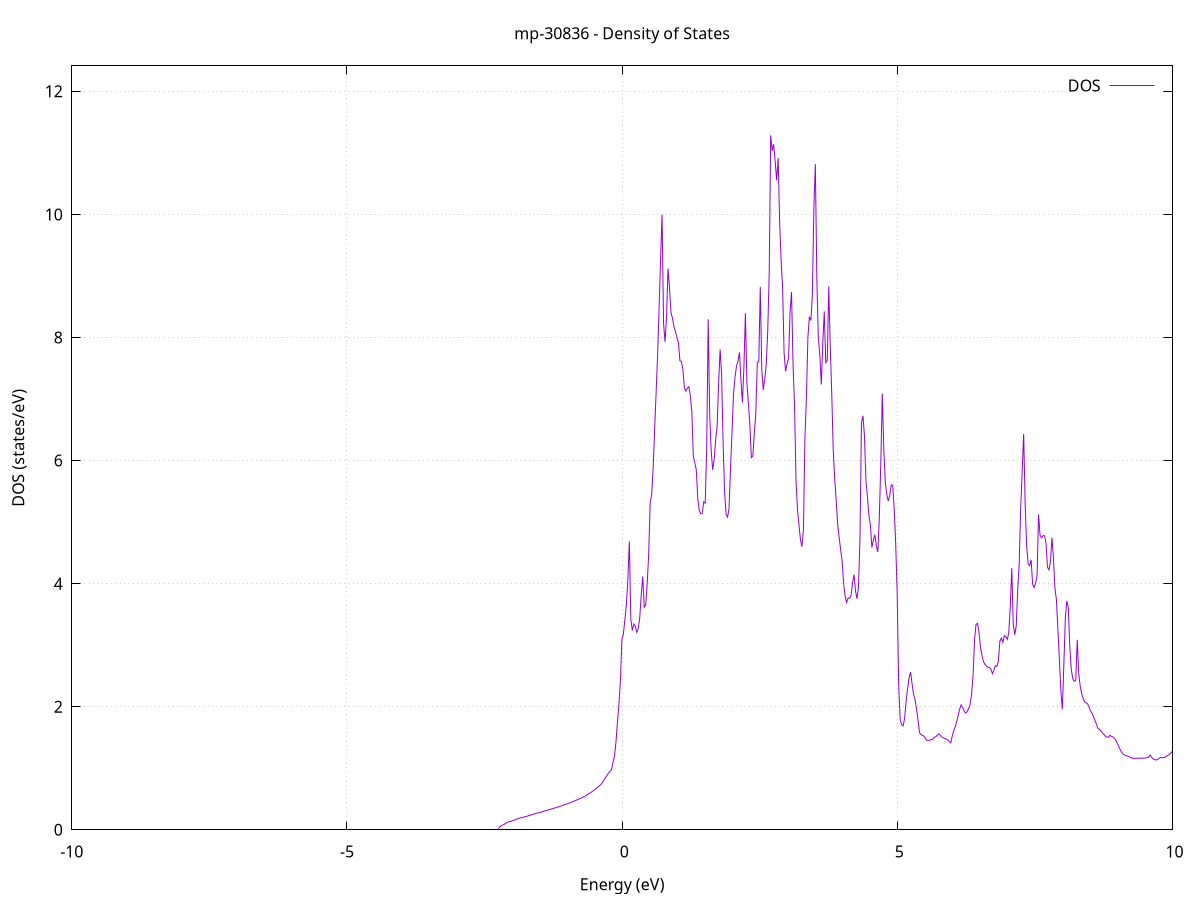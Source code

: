 set title 'mp-30836 - Density of States'
set xlabel 'Energy (eV)'
set ylabel 'DOS (states/eV)'
set grid
set xrange [-10:10]
set yrange [0:12.414]
set xzeroaxis lt -1
set terminal png size 800,600
set output 'mp-30836_dos_gnuplot.png'
plot '-' using 1:2 with lines title 'DOS'
-31.963800 0.000000
-31.936800 0.000000
-31.909700 0.000000
-31.882700 0.000000
-31.855700 0.000000
-31.828600 0.000000
-31.801600 0.000000
-31.774500 0.000000
-31.747500 0.000000
-31.720500 0.000000
-31.693400 0.000000
-31.666400 0.000000
-31.639400 0.000000
-31.612300 0.000000
-31.585300 0.000000
-31.558200 0.000000
-31.531200 0.000000
-31.504200 0.000000
-31.477100 0.000000
-31.450100 0.000000
-31.423000 0.000000
-31.396000 0.000000
-31.369000 0.000000
-31.341900 0.000000
-31.314900 0.000000
-31.287900 0.000000
-31.260800 0.000000
-31.233800 0.000000
-31.206700 0.000000
-31.179700 0.000000
-31.152700 0.000000
-31.125600 0.000000
-31.098600 0.000000
-31.071500 0.000000
-31.044500 0.000000
-31.017500 0.000000
-30.990400 0.000000
-30.963400 0.000000
-30.936400 0.000000
-30.909300 0.000000
-30.882300 0.000000
-30.855200 0.000000
-30.828200 0.000000
-30.801200 0.000000
-30.774100 0.000000
-30.747100 0.000000
-30.720000 0.000000
-30.693000 0.000000
-30.666000 0.000000
-30.638900 0.000000
-30.611900 0.000000
-30.584900 0.000000
-30.557800 0.000000
-30.530800 0.000000
-30.503700 0.000000
-30.476700 0.000000
-30.449700 0.000000
-30.422600 0.000000
-30.395600 0.000000
-30.368600 0.000000
-30.341500 0.000000
-30.314500 0.000000
-30.287400 0.000000
-30.260400 0.000000
-30.233400 0.000000
-30.206300 0.000000
-30.179300 0.000000
-30.152200 0.000000
-30.125200 0.000000
-30.098200 0.000000
-30.071100 0.000000
-30.044100 0.000000
-30.017100 0.000000
-29.990000 0.000000
-29.963000 0.000000
-29.935900 0.000000
-29.908900 0.000000
-29.881900 0.000000
-29.854800 0.000000
-29.827800 0.000000
-29.800700 0.000000
-29.773700 0.000000
-29.746700 0.000000
-29.719600 0.000000
-29.692600 0.000000
-29.665600 0.000000
-29.638500 0.000000
-29.611500 0.000000
-29.584400 0.000000
-29.557400 0.000000
-29.530400 0.000000
-29.503300 96.939700
-29.476300 144.499200
-29.449200 0.000000
-29.422200 0.000000
-29.395200 0.000000
-29.368100 0.000000
-29.341100 0.000000
-29.314100 0.000000
-29.287000 0.000000
-29.260000 0.000000
-29.232900 0.000000
-29.205900 0.000000
-29.178900 0.000000
-29.151800 0.000000
-29.124800 0.000000
-29.097800 0.000000
-29.070700 0.000000
-29.043700 0.000000
-29.016600 0.000000
-28.989600 0.000000
-28.962600 0.000000
-28.935500 0.000000
-28.908500 0.000000
-28.881400 0.000000
-28.854400 0.000000
-28.827400 0.000000
-28.800300 0.000000
-28.773300 0.000000
-28.746300 0.000000
-28.719200 0.000000
-28.692200 0.000000
-28.665100 0.000000
-28.638100 0.000000
-28.611100 0.000000
-28.584000 0.000000
-28.557000 0.000000
-28.529900 0.000000
-28.502900 0.000000
-28.475900 0.000000
-28.448800 0.000000
-28.421800 0.000000
-28.394800 0.000000
-28.367700 0.000000
-28.340700 0.000000
-28.313600 0.000000
-28.286600 0.000000
-28.259600 0.000000
-28.232500 0.000000
-28.205500 0.000000
-28.178400 0.000000
-28.151400 0.000000
-28.124400 0.000000
-28.097300 0.000000
-28.070300 0.000000
-28.043300 0.000000
-28.016200 0.000000
-27.989200 0.000000
-27.962100 0.000000
-27.935100 0.000000
-27.908100 0.000000
-27.881000 0.000000
-27.854000 0.000000
-27.826900 0.000000
-27.799900 0.000000
-27.772900 0.000000
-27.745800 0.000000
-27.718800 0.000000
-27.691800 0.000000
-27.664700 0.000000
-27.637700 0.000000
-27.610600 0.000000
-27.583600 0.000000
-27.556600 0.000000
-27.529500 0.000000
-27.502500 0.000000
-27.475500 0.000000
-27.448400 0.000000
-27.421400 0.000000
-27.394300 0.000000
-27.367300 0.000000
-27.340300 0.000000
-27.313200 0.000000
-27.286200 0.000000
-27.259100 0.000000
-27.232100 0.000000
-27.205100 0.000000
-27.178000 0.000000
-27.151000 0.000000
-27.124000 0.000000
-27.096900 0.000000
-27.069900 0.000000
-27.042800 0.000000
-27.015800 0.000000
-26.988800 0.000000
-26.961700 0.000000
-26.934700 0.000000
-26.907600 0.000000
-26.880600 0.000000
-26.853600 0.000000
-26.826500 0.000000
-26.799500 0.000000
-26.772500 0.000000
-26.745400 0.000000
-26.718400 0.000000
-26.691300 0.000000
-26.664300 0.000000
-26.637300 0.000000
-26.610200 0.000000
-26.583200 0.000000
-26.556100 0.000000
-26.529100 0.000000
-26.502100 0.000000
-26.475000 0.000000
-26.448000 0.000000
-26.421000 0.000000
-26.393900 0.000000
-26.366900 0.000000
-26.339800 0.000000
-26.312800 0.000000
-26.285800 0.000000
-26.258700 0.000000
-26.231700 0.000000
-26.204700 0.000000
-26.177600 0.000000
-26.150600 0.000000
-26.123500 0.000000
-26.096500 0.000000
-26.069500 0.000000
-26.042400 0.000000
-26.015400 0.000000
-25.988300 0.000000
-25.961300 0.000000
-25.934300 0.000000
-25.907200 0.000000
-25.880200 0.000000
-25.853200 0.000000
-25.826100 0.000000
-25.799100 0.000000
-25.772000 0.000000
-25.745000 0.000000
-25.718000 0.000000
-25.690900 0.000000
-25.663900 0.000000
-25.636800 0.000000
-25.609800 0.000000
-25.582800 0.000000
-25.555700 0.000000
-25.528700 0.000000
-25.501700 0.000000
-25.474600 0.000000
-25.447600 0.000000
-25.420500 0.000000
-25.393500 0.000000
-25.366500 0.000000
-25.339400 0.000000
-25.312400 0.000000
-25.285300 0.000000
-25.258300 0.000000
-25.231300 0.000000
-25.204200 0.000000
-25.177200 0.000000
-25.150200 0.000000
-25.123100 0.000000
-25.096100 0.000000
-25.069000 0.000000
-25.042000 0.000000
-25.015000 0.000000
-24.987900 0.000000
-24.960900 0.000000
-24.933900 0.000000
-24.906800 0.000000
-24.879800 0.000000
-24.852700 0.000000
-24.825700 0.000000
-24.798700 0.000000
-24.771600 0.000000
-24.744600 0.000000
-24.717500 0.000000
-24.690500 0.000000
-24.663500 0.000000
-24.636400 0.000000
-24.609400 0.000000
-24.582400 0.000000
-24.555300 0.000000
-24.528300 0.000000
-24.501200 0.000000
-24.474200 0.000000
-24.447200 0.000000
-24.420100 0.000000
-24.393100 0.000000
-24.366000 0.000000
-24.339000 0.000000
-24.312000 0.000000
-24.284900 0.000000
-24.257900 0.000000
-24.230900 0.000000
-24.203800 0.000000
-24.176800 0.000000
-24.149700 0.000000
-24.122700 0.000000
-24.095700 0.000000
-24.068600 0.000000
-24.041600 0.000000
-24.014500 0.000000
-23.987500 0.000000
-23.960500 0.000000
-23.933400 0.000000
-23.906400 0.000000
-23.879400 0.000000
-23.852300 0.000000
-23.825300 0.000000
-23.798200 0.000000
-23.771200 0.000000
-23.744200 0.000000
-23.717100 0.000000
-23.690100 0.000000
-23.663000 0.000000
-23.636000 0.000000
-23.609000 0.000000
-23.581900 0.000000
-23.554900 0.000000
-23.527900 0.000000
-23.500800 0.000000
-23.473800 0.000000
-23.446700 0.000000
-23.419700 0.000000
-23.392700 0.000000
-23.365600 0.000000
-23.338600 0.000000
-23.311600 0.000000
-23.284500 0.000000
-23.257500 0.000000
-23.230400 0.000000
-23.203400 0.000000
-23.176400 0.000000
-23.149300 0.000000
-23.122300 0.000000
-23.095200 0.000000
-23.068200 0.000000
-23.041200 0.000000
-23.014100 0.000000
-22.987100 0.000000
-22.960100 0.000000
-22.933000 0.000000
-22.906000 0.000000
-22.878900 0.000000
-22.851900 0.000000
-22.824900 0.000000
-22.797800 0.000000
-22.770800 0.000000
-22.743700 0.000000
-22.716700 0.000000
-22.689700 0.000000
-22.662600 0.000000
-22.635600 0.000000
-22.608600 0.000000
-22.581500 0.000000
-22.554500 0.000000
-22.527400 0.000000
-22.500400 0.000000
-22.473400 0.000000
-22.446300 0.000000
-22.419300 0.000000
-22.392200 0.000000
-22.365200 0.000000
-22.338200 0.000000
-22.311100 0.000000
-22.284100 0.000000
-22.257100 0.000000
-22.230000 0.000000
-22.203000 0.000000
-22.175900 0.000000
-22.148900 0.000000
-22.121900 0.000000
-22.094800 0.000000
-22.067800 0.000000
-22.040800 0.000000
-22.013700 0.000000
-21.986700 0.000000
-21.959600 0.000000
-21.932600 0.000000
-21.905600 0.000000
-21.878500 0.000000
-21.851500 0.000000
-21.824400 0.000000
-21.797400 0.000000
-21.770400 0.000000
-21.743300 0.000000
-21.716300 0.000000
-21.689300 0.000000
-21.662200 0.000000
-21.635200 0.000000
-21.608100 0.000000
-21.581100 0.000000
-21.554100 0.000000
-21.527000 0.000000
-21.500000 0.000000
-21.472900 0.000000
-21.445900 0.000000
-21.418900 0.000000
-21.391800 0.000000
-21.364800 0.000000
-21.337800 0.000000
-21.310700 0.000000
-21.283700 0.000000
-21.256600 0.000000
-21.229600 0.000000
-21.202600 0.000000
-21.175500 0.000000
-21.148500 0.000000
-21.121400 0.000000
-21.094400 0.000000
-21.067400 0.000000
-21.040300 0.000000
-21.013300 0.000000
-20.986300 0.000000
-20.959200 0.000000
-20.932200 0.000000
-20.905100 0.000000
-20.878100 0.000000
-20.851100 0.000000
-20.824000 0.000000
-20.797000 0.000000
-20.770000 0.000000
-20.742900 0.000000
-20.715900 0.000000
-20.688800 0.000000
-20.661800 0.000000
-20.634800 0.000000
-20.607700 0.000000
-20.580700 0.000000
-20.553600 0.000000
-20.526600 0.000000
-20.499600 0.000000
-20.472500 0.000000
-20.445500 0.000000
-20.418500 0.000000
-20.391400 0.000000
-20.364400 0.000000
-20.337300 0.000000
-20.310300 0.000000
-20.283300 0.000000
-20.256200 0.000000
-20.229200 0.000000
-20.202100 0.000000
-20.175100 0.000000
-20.148100 0.000000
-20.121000 0.000000
-20.094000 0.000000
-20.067000 0.000000
-20.039900 0.000000
-20.012900 0.000000
-19.985800 0.000000
-19.958800 0.000000
-19.931800 0.000000
-19.904700 0.000000
-19.877700 0.000000
-19.850600 0.000000
-19.823600 0.000000
-19.796600 0.000000
-19.769500 0.000000
-19.742500 0.000000
-19.715500 0.000000
-19.688400 0.000000
-19.661400 0.000000
-19.634300 0.000000
-19.607300 0.000000
-19.580300 0.000000
-19.553200 0.000000
-19.526200 0.000000
-19.499100 0.000000
-19.472100 0.000000
-19.445100 0.000000
-19.418000 0.000000
-19.391000 0.000000
-19.364000 0.000000
-19.336900 0.000000
-19.309900 0.000000
-19.282800 0.000000
-19.255800 0.000000
-19.228800 0.000000
-19.201700 0.000000
-19.174700 0.000000
-19.147700 0.000000
-19.120600 0.000000
-19.093600 0.000000
-19.066500 0.000000
-19.039500 0.000000
-19.012500 0.000000
-18.985400 0.000000
-18.958400 0.000000
-18.931300 0.000000
-18.904300 0.000000
-18.877300 0.000000
-18.850200 0.000000
-18.823200 0.000000
-18.796200 0.000000
-18.769100 0.000000
-18.742100 0.000000
-18.715000 0.000000
-18.688000 0.000000
-18.661000 0.000000
-18.633900 0.000000
-18.606900 0.000000
-18.579800 0.000000
-18.552800 0.000000
-18.525800 0.000000
-18.498700 0.000000
-18.471700 0.000000
-18.444700 0.000000
-18.417600 0.000000
-18.390600 0.000000
-18.363500 0.000000
-18.336500 0.000000
-18.309500 0.000000
-18.282400 0.000000
-18.255400 0.000000
-18.228300 0.000000
-18.201300 0.000000
-18.174300 0.000000
-18.147200 0.000000
-18.120200 0.000000
-18.093200 0.000000
-18.066100 0.000000
-18.039100 0.000000
-18.012000 0.000000
-17.985000 0.000000
-17.958000 0.000000
-17.930900 0.000000
-17.903900 0.000000
-17.876900 0.000000
-17.849800 0.000000
-17.822800 0.000000
-17.795700 0.000000
-17.768700 0.000000
-17.741700 0.000000
-17.714600 0.000000
-17.687600 0.000000
-17.660500 0.000000
-17.633500 0.000000
-17.606500 0.000000
-17.579400 0.000000
-17.552400 0.000000
-17.525400 0.000000
-17.498300 0.000000
-17.471300 0.000000
-17.444200 0.000000
-17.417200 0.000000
-17.390200 0.000000
-17.363100 0.000000
-17.336100 0.000000
-17.309000 0.000000
-17.282000 0.000000
-17.255000 0.000000
-17.227900 0.000000
-17.200900 0.000000
-17.173900 0.000000
-17.146800 0.000000
-17.119800 0.000000
-17.092700 0.000000
-17.065700 0.000000
-17.038700 0.000000
-17.011600 0.000000
-16.984600 0.000000
-16.957500 0.000000
-16.930500 0.000000
-16.903500 0.000000
-16.876400 0.000000
-16.849400 0.000000
-16.822400 0.000000
-16.795300 0.000000
-16.768300 0.000000
-16.741200 0.000000
-16.714200 0.000000
-16.687200 0.000000
-16.660100 0.000000
-16.633100 0.000000
-16.606100 0.000000
-16.579000 0.000000
-16.552000 0.000000
-16.524900 0.000000
-16.497900 0.000000
-16.470900 0.000000
-16.443800 0.000000
-16.416800 0.000000
-16.389700 0.000000
-16.362700 0.000000
-16.335700 0.000000
-16.308600 0.000000
-16.281600 0.000000
-16.254600 0.000000
-16.227500 0.000000
-16.200500 0.000000
-16.173400 0.000000
-16.146400 0.000000
-16.119400 0.000000
-16.092300 0.000000
-16.065300 0.000000
-16.038200 0.000000
-16.011200 0.000000
-15.984200 0.000000
-15.957100 0.000000
-15.930100 0.000000
-15.903100 0.000000
-15.876000 0.000000
-15.849000 0.000000
-15.821900 0.000000
-15.794900 0.000000
-15.767900 0.000000
-15.740800 0.000000
-15.713800 0.000000
-15.686700 0.000000
-15.659700 0.000000
-15.632700 0.000000
-15.605600 0.000000
-15.578600 0.000000
-15.551600 0.000000
-15.524500 0.000000
-15.497500 0.000000
-15.470400 0.000000
-15.443400 0.000000
-15.416400 0.000000
-15.389300 0.000000
-15.362300 0.000000
-15.335300 0.000000
-15.308200 0.000000
-15.281200 0.000000
-15.254100 0.000000
-15.227100 0.000000
-15.200100 0.000000
-15.173000 0.000000
-15.146000 0.000000
-15.118900 0.000000
-15.091900 0.000000
-15.064900 0.000000
-15.037800 0.000000
-15.010800 0.000000
-14.983800 0.000000
-14.956700 0.000000
-14.929700 0.000000
-14.902600 0.000000
-14.875600 0.000000
-14.848600 0.000000
-14.821500 0.000000
-14.794500 0.000000
-14.767400 0.000000
-14.740400 0.000000
-14.713400 0.000000
-14.686300 0.000000
-14.659300 0.000000
-14.632300 0.000000
-14.605200 0.000000
-14.578200 0.000000
-14.551100 0.000000
-14.524100 0.000000
-14.497100 0.000000
-14.470000 0.000000
-14.443000 0.000000
-14.415900 0.000000
-14.388900 0.000000
-14.361900 0.000000
-14.334800 0.000000
-14.307800 0.000000
-14.280800 0.000000
-14.253700 0.000000
-14.226700 0.000000
-14.199600 0.000000
-14.172600 0.000000
-14.145600 0.000000
-14.118500 0.000000
-14.091500 0.000000
-14.064400 0.000000
-14.037400 0.000000
-14.010400 0.000000
-13.983300 0.000000
-13.956300 0.000000
-13.929300 0.000000
-13.902200 0.000000
-13.875200 0.000000
-13.848100 0.000000
-13.821100 0.000000
-13.794100 0.000000
-13.767000 0.000000
-13.740000 0.000000
-13.713000 0.000000
-13.685900 0.000000
-13.658900 0.000000
-13.631800 0.000000
-13.604800 0.000000
-13.577800 0.000000
-13.550700 0.000000
-13.523700 0.000000
-13.496600 0.000000
-13.469600 0.000000
-13.442600 0.000000
-13.415500 0.000000
-13.388500 0.000000
-13.361500 0.000000
-13.334400 0.000000
-13.307400 0.000000
-13.280300 0.000000
-13.253300 0.000000
-13.226300 0.000000
-13.199200 0.000000
-13.172200 0.000000
-13.145100 0.000000
-13.118100 0.000000
-13.091100 0.000000
-13.064000 0.000000
-13.037000 0.000000
-13.010000 0.000000
-12.982900 0.000000
-12.955900 0.000000
-12.928800 0.000000
-12.901800 0.000000
-12.874800 0.000000
-12.847700 0.000000
-12.820700 0.000000
-12.793600 0.000000
-12.766600 0.000000
-12.739600 0.000000
-12.712500 0.000000
-12.685500 0.000000
-12.658500 0.000000
-12.631400 0.000000
-12.604400 0.000000
-12.577300 0.000000
-12.550300 0.000000
-12.523300 0.000000
-12.496200 0.000000
-12.469200 0.000000
-12.442200 0.000000
-12.415100 0.000000
-12.388100 0.000000
-12.361000 0.000000
-12.334000 0.000000
-12.307000 0.000000
-12.279900 0.000000
-12.252900 0.000000
-12.225800 0.000000
-12.198800 0.000000
-12.171800 0.000000
-12.144700 0.000000
-12.117700 0.000000
-12.090700 0.000000
-12.063600 0.000000
-12.036600 0.000000
-12.009500 0.000000
-11.982500 0.000000
-11.955500 0.000000
-11.928400 0.000000
-11.901400 0.000000
-11.874300 0.000000
-11.847300 0.000000
-11.820300 0.000000
-11.793200 0.000000
-11.766200 0.000000
-11.739200 0.000000
-11.712100 0.000000
-11.685100 0.000000
-11.658000 0.000000
-11.631000 0.000000
-11.604000 0.000000
-11.576900 0.000000
-11.549900 0.000000
-11.522800 0.000000
-11.495800 0.000000
-11.468800 0.000000
-11.441700 0.000000
-11.414700 0.000000
-11.387700 0.000000
-11.360600 0.000000
-11.333600 0.000000
-11.306500 0.000000
-11.279500 0.000000
-11.252500 0.000000
-11.225400 0.000000
-11.198400 0.000000
-11.171400 0.000000
-11.144300 0.000000
-11.117300 0.000000
-11.090200 0.000000
-11.063200 0.000000
-11.036200 0.000000
-11.009100 0.000000
-10.982100 0.000000
-10.955000 0.000000
-10.928000 0.000000
-10.901000 0.000000
-10.873900 0.000000
-10.846900 0.000000
-10.819900 0.000000
-10.792800 0.000000
-10.765800 0.000000
-10.738700 0.000000
-10.711700 0.000000
-10.684700 0.000000
-10.657600 0.000000
-10.630600 0.000000
-10.603500 0.000000
-10.576500 0.000000
-10.549500 0.000000
-10.522400 0.000000
-10.495400 0.000000
-10.468400 0.000000
-10.441300 0.000000
-10.414300 0.000000
-10.387200 0.000000
-10.360200 0.000000
-10.333200 0.000000
-10.306100 0.000000
-10.279100 0.000000
-10.252000 0.000000
-10.225000 0.000000
-10.198000 0.000000
-10.170900 0.000000
-10.143900 0.000000
-10.116900 0.000000
-10.089800 0.000000
-10.062800 0.000000
-10.035700 0.000000
-10.008700 0.000000
-9.981700 0.000000
-9.954600 0.000000
-9.927600 0.000000
-9.900500 0.000000
-9.873500 0.000000
-9.846500 0.000000
-9.819400 0.000000
-9.792400 0.000000
-9.765400 0.000000
-9.738300 0.000000
-9.711300 0.000000
-9.684200 0.000000
-9.657200 0.000000
-9.630200 0.000000
-9.603100 0.000000
-9.576100 0.000000
-9.549100 0.000000
-9.522000 0.000000
-9.495000 0.000000
-9.467900 0.000000
-9.440900 0.000000
-9.413900 0.000000
-9.386800 0.000000
-9.359800 0.000000
-9.332700 0.000000
-9.305700 0.000000
-9.278700 0.000000
-9.251600 0.000000
-9.224600 0.000000
-9.197600 0.000000
-9.170500 0.000000
-9.143500 0.000000
-9.116400 0.000000
-9.089400 0.000000
-9.062400 0.000000
-9.035300 0.000000
-9.008300 0.000000
-8.981200 0.000000
-8.954200 0.000000
-8.927200 0.000000
-8.900100 0.000000
-8.873100 0.000000
-8.846100 0.000000
-8.819000 0.000000
-8.792000 0.000000
-8.764900 0.000000
-8.737900 0.000000
-8.710900 0.000000
-8.683800 0.000000
-8.656800 0.000000
-8.629700 0.000000
-8.602700 0.000000
-8.575700 0.000000
-8.548600 0.000000
-8.521600 0.000000
-8.494600 0.000000
-8.467500 0.000000
-8.440500 0.000000
-8.413400 0.000000
-8.386400 0.000000
-8.359400 0.000000
-8.332300 0.000000
-8.305300 0.000000
-8.278300 0.000000
-8.251200 0.000000
-8.224200 0.000000
-8.197100 0.000000
-8.170100 0.000000
-8.143100 0.000000
-8.116000 0.000000
-8.089000 0.000000
-8.061900 0.000000
-8.034900 0.000000
-8.007900 0.000000
-7.980800 0.000000
-7.953800 0.000000
-7.926800 0.000000
-7.899700 0.000000
-7.872700 0.000000
-7.845600 0.000000
-7.818600 0.000000
-7.791600 0.000000
-7.764500 0.000000
-7.737500 0.000000
-7.710400 0.000000
-7.683400 0.000000
-7.656400 0.000000
-7.629300 0.000000
-7.602300 0.000000
-7.575300 0.000000
-7.548200 0.000000
-7.521200 0.000000
-7.494100 0.000000
-7.467100 0.000000
-7.440100 0.000000
-7.413000 0.000000
-7.386000 0.000000
-7.358900 0.000000
-7.331900 0.000000
-7.304900 0.000000
-7.277800 0.000000
-7.250800 0.000000
-7.223800 0.000000
-7.196700 0.000000
-7.169700 0.000000
-7.142600 0.000000
-7.115600 0.000000
-7.088600 0.000000
-7.061500 0.000000
-7.034500 0.000000
-7.007500 0.000000
-6.980400 0.000000
-6.953400 0.000000
-6.926300 0.000000
-6.899300 0.000000
-6.872300 0.000000
-6.845200 0.000000
-6.818200 0.000000
-6.791100 0.000000
-6.764100 0.000000
-6.737100 0.000000
-6.710000 0.000000
-6.683000 0.000000
-6.656000 0.000000
-6.628900 0.000000
-6.601900 0.000000
-6.574800 0.000000
-6.547800 0.000000
-6.520800 0.000000
-6.493700 0.000000
-6.466700 0.000000
-6.439600 0.000000
-6.412600 0.000000
-6.385600 0.000000
-6.358500 0.000000
-6.331500 0.000000
-6.304500 0.000000
-6.277400 0.000000
-6.250400 0.000000
-6.223300 0.000000
-6.196300 0.000000
-6.169300 0.000000
-6.142200 0.000000
-6.115200 0.000000
-6.088100 0.000000
-6.061100 0.000000
-6.034100 0.000000
-6.007000 0.000000
-5.980000 0.000000
-5.953000 0.000000
-5.925900 0.000000
-5.898900 0.000000
-5.871800 0.000000
-5.844800 0.000000
-5.817800 0.000000
-5.790700 0.000000
-5.763700 0.000000
-5.736700 0.000000
-5.709600 0.000000
-5.682600 0.000000
-5.655500 0.000000
-5.628500 0.000000
-5.601500 0.000000
-5.574400 0.000000
-5.547400 0.000000
-5.520300 0.000000
-5.493300 0.000000
-5.466300 0.000000
-5.439200 0.000000
-5.412200 0.000000
-5.385200 0.000000
-5.358100 0.000000
-5.331100 0.000000
-5.304000 0.000000
-5.277000 0.000000
-5.250000 0.000000
-5.222900 0.000000
-5.195900 0.000000
-5.168800 0.000000
-5.141800 0.000000
-5.114800 0.000000
-5.087700 0.000000
-5.060700 0.000000
-5.033700 0.000000
-5.006600 0.000000
-4.979600 0.000000
-4.952500 0.000000
-4.925500 0.000000
-4.898500 0.000000
-4.871400 0.000000
-4.844400 0.000000
-4.817300 0.000000
-4.790300 0.000000
-4.763300 0.000000
-4.736200 0.000000
-4.709200 0.000000
-4.682200 0.000000
-4.655100 0.000000
-4.628100 0.000000
-4.601000 0.000000
-4.574000 0.000000
-4.547000 0.000000
-4.519900 0.000000
-4.492900 0.000000
-4.465800 0.000000
-4.438800 0.000000
-4.411800 0.000000
-4.384700 0.000000
-4.357700 0.000000
-4.330700 0.000000
-4.303600 0.000000
-4.276600 0.000000
-4.249500 0.000000
-4.222500 0.000000
-4.195500 0.000000
-4.168400 0.000000
-4.141400 0.000000
-4.114400 0.000000
-4.087300 0.000000
-4.060300 0.000000
-4.033200 0.000000
-4.006200 0.000000
-3.979200 0.000000
-3.952100 0.000000
-3.925100 0.000000
-3.898000 0.000000
-3.871000 0.000000
-3.844000 0.000000
-3.816900 0.000000
-3.789900 0.000000
-3.762900 0.000000
-3.735800 0.000000
-3.708800 0.000000
-3.681700 0.000000
-3.654700 0.000000
-3.627700 0.000000
-3.600600 0.000000
-3.573600 0.000000
-3.546500 0.000000
-3.519500 0.000000
-3.492500 0.000000
-3.465400 0.000000
-3.438400 0.000000
-3.411400 0.000000
-3.384300 0.000000
-3.357300 0.000000
-3.330200 0.000000
-3.303200 0.000000
-3.276200 0.000000
-3.249100 0.000000
-3.222100 0.000000
-3.195000 0.000000
-3.168000 0.000000
-3.141000 0.000000
-3.113900 0.000000
-3.086900 0.000000
-3.059900 0.000000
-3.032800 0.000000
-3.005800 0.000000
-2.978700 0.000000
-2.951700 0.000000
-2.924700 0.000000
-2.897600 0.000000
-2.870600 0.000000
-2.843600 0.000000
-2.816500 0.000000
-2.789500 0.000000
-2.762400 0.000000
-2.735400 0.000000
-2.708400 0.000000
-2.681300 0.000000
-2.654300 0.000000
-2.627200 0.000000
-2.600200 0.000000
-2.573200 0.000000
-2.546100 0.000000
-2.519100 0.000000
-2.492100 0.000000
-2.465000 0.000000
-2.438000 0.000000
-2.410900 0.000000
-2.383900 0.000000
-2.356900 0.000000
-2.329800 0.000000
-2.302800 0.000000
-2.275700 0.000000
-2.248700 0.010700
-2.221700 0.046800
-2.194600 0.069800
-2.167600 0.077000
-2.140600 0.090700
-2.113500 0.106900
-2.086500 0.121400
-2.059400 0.129300
-2.032400 0.134800
-2.005400 0.142200
-1.978300 0.150700
-1.951300 0.160100
-1.924200 0.169800
-1.897200 0.178200
-1.870200 0.186700
-1.843100 0.194300
-1.816100 0.200000
-1.789100 0.206100
-1.762000 0.212700
-1.735000 0.219500
-1.707900 0.226400
-1.680900 0.234500
-1.653900 0.242300
-1.626800 0.249400
-1.599800 0.256700
-1.572800 0.264200
-1.545700 0.270500
-1.518700 0.276700
-1.491600 0.282800
-1.464600 0.289400
-1.437600 0.296400
-1.410500 0.303800
-1.383500 0.311200
-1.356400 0.318800
-1.329400 0.325700
-1.302400 0.332900
-1.275300 0.340100
-1.248300 0.347500
-1.221300 0.355200
-1.194200 0.363200
-1.167200 0.370600
-1.140100 0.378400
-1.113100 0.386500
-1.086100 0.394700
-1.059000 0.403000
-1.032000 0.411300
-1.004900 0.419800
-0.977900 0.428500
-0.950900 0.437400
-0.923800 0.446900
-0.896800 0.456800
-0.869800 0.466900
-0.842700 0.477100
-0.815700 0.487500
-0.788600 0.498000
-0.761600 0.508800
-0.734600 0.520400
-0.707500 0.532500
-0.680500 0.544900
-0.653400 0.558500
-0.626400 0.573300
-0.599400 0.588700
-0.572300 0.604600
-0.545300 0.621000
-0.518300 0.638100
-0.491200 0.656200
-0.464200 0.675300
-0.437100 0.695500
-0.410100 0.716900
-0.383100 0.740000
-0.356000 0.774000
-0.329000 0.813300
-0.301900 0.847400
-0.274900 0.885600
-0.247900 0.921200
-0.220800 0.950200
-0.193800 0.977100
-0.166800 1.094100
-0.139700 1.192500
-0.112700 1.420400
-0.085600 1.745000
-0.058600 2.032900
-0.031600 2.414100
-0.004500 3.094000
0.022500 3.179400
0.049500 3.407900
0.076600 3.663700
0.103600 4.052800
0.130700 4.685600
0.157700 3.420800
0.184700 3.238800
0.211800 3.344500
0.238800 3.310700
0.265900 3.208100
0.292900 3.269300
0.319900 3.447600
0.347000 3.812900
0.374000 4.115300
0.401000 3.615100
0.428100 3.655100
0.455100 4.003900
0.482200 4.472600
0.509200 5.313900
0.536200 5.440900
0.563300 5.872400
0.590300 6.507900
0.617400 7.109800
0.644400 7.713000
0.671400 8.485500
0.698500 9.272300
0.725500 9.994500
0.752500 8.230500
0.779600 7.929000
0.806600 8.323900
0.833700 9.121700
0.860700 8.803400
0.887700 8.403400
0.914800 8.312700
0.941800 8.172300
0.968900 8.095500
0.995900 7.997400
1.022900 7.917700
1.050000 7.619800
1.077000 7.607600
1.104000 7.484000
1.131100 7.183800
1.158100 7.126400
1.185200 7.177300
1.212200 7.200400
1.239200 7.050900
1.266300 6.797100
1.293300 6.067300
1.320300 5.965000
1.347400 5.848900
1.374400 5.378800
1.401500 5.192600
1.428500 5.133900
1.455500 5.145700
1.482600 5.329500
1.509600 5.306600
1.536700 6.222100
1.563700 8.295900
1.590700 6.757100
1.617800 6.159400
1.644800 5.849700
1.671800 6.010100
1.698900 6.334400
1.725900 6.566200
1.753000 7.253300
1.780000 7.807300
1.807000 7.401200
1.834100 6.292900
1.861100 5.486900
1.888200 5.128000
1.915200 5.080800
1.942200 5.218100
1.969300 5.869500
1.996300 6.465900
2.023300 7.081300
2.050400 7.351400
2.077400 7.532800
2.104500 7.610300
2.131500 7.759400
2.158500 7.317600
2.185600 6.942100
2.212600 7.515000
2.239700 8.394300
2.266700 7.266900
2.293700 6.934100
2.320800 6.583000
2.347800 6.047400
2.374800 6.073700
2.401900 6.445800
2.428900 6.775700
2.456000 7.596600
2.483000 7.601300
2.510000 8.822800
2.537100 7.482300
2.564100 7.147200
2.591100 7.323100
2.618200 7.558000
2.645200 8.098600
2.672300 9.042400
2.699300 11.285000
2.726300 11.034700
2.753400 11.141200
2.780400 10.864000
2.807500 10.555700
2.834500 10.917700
2.861500 9.889100
2.888600 9.250100
2.915600 8.814500
2.942600 7.750500
2.969700 7.449600
2.996700 7.574500
3.023800 7.659600
3.050800 8.411700
3.077800 8.738600
3.104900 7.574600
3.131900 6.910800
3.159000 5.682600
3.186000 5.203800
3.213000 4.951400
3.240100 4.718600
3.267100 4.598300
3.294100 4.874400
3.321200 6.369800
3.348200 7.019400
3.375300 8.003600
3.402300 8.336100
3.429300 8.275600
3.456400 8.685100
3.483400 10.083900
3.510500 10.817100
3.537500 8.964700
3.564500 7.991900
3.591600 7.722100
3.618600 7.237200
3.645600 7.905300
3.672700 8.424000
3.699700 7.590800
3.726800 7.623100
3.753800 8.832600
3.780800 7.869700
3.807900 7.106300
3.834900 6.189900
3.862000 5.710400
3.889000 5.354700
3.916000 4.971500
3.943100 4.745400
3.970100 4.550700
3.997100 4.376300
4.024200 4.003900
4.051200 3.798300
4.078300 3.693000
4.105300 3.765700
4.132300 3.760600
4.159400 3.806200
4.186400 4.013200
4.213400 4.148300
4.240500 3.882900
4.267500 3.752500
4.294600 3.943100
4.321600 4.728700
4.348600 6.617700
4.375700 6.727400
4.402700 6.402500
4.429800 5.676000
4.456800 5.414100
4.483800 5.107300
4.510900 4.955600
4.537900 4.587100
4.564900 4.711600
4.592000 4.795200
4.619000 4.611900
4.646100 4.514500
4.673100 5.075900
4.700100 5.970500
4.727200 7.089600
4.754200 6.187000
4.781300 5.648000
4.808300 5.449000
4.835300 5.342300
4.862400 5.438200
4.889400 5.605500
4.916400 5.596500
4.943500 5.222000
4.970500 4.648200
4.997600 3.831000
5.024600 2.355600
5.051600 1.803500
5.078700 1.703200
5.105700 1.688000
5.132800 1.814700
5.159800 2.089200
5.186800 2.294900
5.213900 2.475000
5.240900 2.561300
5.267900 2.373300
5.295000 2.199600
5.322000 2.115300
5.349100 1.959700
5.376100 1.784100
5.403100 1.577200
5.430200 1.548500
5.457200 1.532600
5.484200 1.522800
5.511300 1.477300
5.538300 1.453300
5.565400 1.451700
5.592400 1.457600
5.619400 1.464000
5.646500 1.473200
5.673500 1.504200
5.700600 1.512300
5.727600 1.537100
5.754600 1.558700
5.781700 1.535100
5.808700 1.508700
5.835700 1.494000
5.862800 1.483300
5.889800 1.473100
5.916900 1.459200
5.943900 1.437500
5.970900 1.411900
5.998000 1.524200
6.025000 1.610000
6.052100 1.669500
6.079100 1.759100
6.106100 1.854300
6.133200 1.960000
6.160200 2.030000
6.187200 1.987000
6.214300 1.926400
6.241300 1.896900
6.268400 1.919400
6.295400 1.968300
6.322400 2.034100
6.349500 2.205300
6.376500 2.511700
6.403600 3.091100
6.430600 3.337900
6.457600 3.353300
6.484700 3.202100
6.511700 2.966700
6.538700 2.829700
6.565800 2.731400
6.592800 2.687600
6.619900 2.661200
6.646900 2.638400
6.673900 2.640600
6.701000 2.608500
6.728000 2.536300
6.755000 2.593200
6.782100 2.666500
6.809100 2.655400
6.836200 2.740600
6.863200 3.058500
6.890200 3.116300
6.917300 3.045600
6.944300 3.154900
6.971400 3.136900
6.998400 3.093600
7.025400 3.201700
7.052500 3.628800
7.079500 4.250800
7.106500 3.342900
7.133600 3.169100
7.160600 3.312200
7.187700 3.903000
7.214700 4.333000
7.241700 5.223800
7.268800 5.826900
7.295800 6.431800
7.322900 5.286700
7.349900 4.615400
7.376900 4.321800
7.404000 4.292600
7.431000 4.386900
7.458000 3.996300
7.485100 3.937200
7.512100 4.006000
7.539200 4.127400
7.566200 5.126000
7.593200 4.787600
7.620300 4.744300
7.647300 4.780300
7.674400 4.779200
7.701400 4.660500
7.728400 4.266700
7.755500 4.222900
7.782500 4.358600
7.809500 4.750200
7.836600 4.416300
7.863600 3.930200
7.890700 3.739800
7.917700 3.250300
7.944700 2.768600
7.971800 2.256600
7.998800 1.961300
8.025800 2.681200
8.052900 3.445200
8.079900 3.718700
8.107000 3.614100
8.134000 2.965500
8.161000 2.604600
8.188100 2.453600
8.215100 2.411200
8.242200 2.427700
8.269200 3.088400
8.296200 2.535600
8.323300 2.333800
8.350300 2.207600
8.377300 2.131600
8.404400 2.077400
8.431400 2.063700
8.458500 2.044100
8.485500 1.988600
8.512500 1.926900
8.539600 1.893400
8.566600 1.832500
8.593700 1.774400
8.620700 1.709500
8.647700 1.641000
8.674800 1.633300
8.701800 1.601600
8.728800 1.572400
8.755900 1.545800
8.782900 1.522100
8.810000 1.508700
8.837000 1.503500
8.864000 1.536000
8.891100 1.517500
8.918100 1.509200
8.945200 1.485700
8.972200 1.452500
8.999200 1.403500
9.026300 1.347100
9.053300 1.294300
9.080300 1.253400
9.107400 1.226100
9.134400 1.212400
9.161500 1.203500
9.188500 1.194500
9.215500 1.185200
9.242600 1.175400
9.269600 1.163300
9.296700 1.161200
9.323700 1.161400
9.350700 1.163200
9.377800 1.165100
9.404800 1.163600
9.431800 1.162800
9.458900 1.162600
9.485900 1.163800
9.513000 1.167300
9.540000 1.174100
9.567000 1.177400
9.594100 1.214900
9.621100 1.178400
9.648100 1.150600
9.675200 1.138700
9.702200 1.134200
9.729300 1.143200
9.756300 1.160100
9.783300 1.177300
9.810400 1.170500
9.837400 1.171700
9.864500 1.180000
9.891500 1.197200
9.918500 1.208800
9.945600 1.223300
9.972600 1.249700
9.999600 1.281700
10.026700 1.334000
10.053700 1.380400
10.080800 1.371400
10.107800 1.424800
10.134800 1.412200
10.161900 1.393500
10.188900 1.396400
10.216000 1.403000
10.243000 1.396100
10.270000 1.369600
10.297100 1.296700
10.324100 1.220900
10.351100 1.162500
10.378200 1.127800
10.405200 1.121200
10.432300 1.134500
10.459300 1.131600
10.486300 1.142200
10.513400 1.156000
10.540400 1.134100
10.567500 1.066800
10.594500 1.017000
10.621500 0.974200
10.648600 0.947000
10.675600 0.922400
10.702600 0.900100
10.729700 0.877400
10.756700 0.856000
10.783800 0.830800
10.810800 0.801200
10.837800 0.772300
10.864900 0.760600
10.891900 0.749600
10.918900 0.739000
10.946000 0.728200
10.973000 0.718400
11.000100 0.708800
11.027100 0.700700
11.054100 0.693200
11.081200 0.686100
11.108200 0.679800
11.135300 0.673300
11.162300 0.666400
11.189300 0.659700
11.216400 0.653100
11.243400 0.646600
11.270400 0.640800
11.297500 0.635700
11.324500 0.631000
11.351600 0.626600
11.378600 0.622400
11.405600 0.618300
11.432700 0.614400
11.459700 0.610600
11.486800 0.607000
11.513800 0.603400
11.540800 0.600300
11.567900 0.597800
11.594900 0.595800
11.621900 0.593700
11.649000 0.587600
11.676000 0.586200
11.703100 0.585000
11.730100 0.584000
11.757100 0.583100
11.784200 0.581800
11.811200 0.580500
11.838300 0.579200
11.865300 0.578100
11.892300 0.577000
11.919400 0.575800
11.946400 0.574200
11.973400 0.573100
12.000500 0.572000
12.027500 0.571200
12.054600 0.570700
12.081600 0.570400
12.108600 0.571800
12.135700 0.572200
12.162700 0.572800
12.189700 0.575300
12.216800 0.581100
12.243800 0.590000
12.270900 0.602900
12.297900 0.618300
12.324900 0.627100
12.352000 0.635700
12.379000 0.645700
12.406100 0.657500
12.433100 0.669900
12.460100 0.705100
12.487200 0.901800
12.514200 1.174700
12.541200 1.413900
12.568300 1.709700
12.595300 1.540200
12.622400 1.301000
12.649400 1.128000
12.676400 1.039000
12.703500 0.980100
12.730500 0.935700
12.757600 0.899300
12.784600 0.866200
12.811600 0.835700
12.838700 0.810900
12.865700 0.792800
12.892700 0.778800
12.919800 0.778600
12.946800 0.756000
12.973900 0.724700
13.000900 0.691400
13.027900 0.662500
13.055000 0.624800
13.082000 0.590500
13.109100 0.531100
13.136100 0.495100
13.163100 0.472000
13.190200 0.457100
13.217200 0.450400
13.244200 0.446200
13.271300 0.438000
13.298300 0.438800
13.325400 0.457300
13.352400 0.493400
13.379400 0.637100
13.406500 1.242600
13.433500 1.254700
13.460600 1.388900
13.487600 1.489500
13.514600 1.530200
13.541700 1.572900
13.568700 1.654200
13.595700 1.697800
13.622800 1.747200
13.649800 1.895200
13.676900 1.920900
13.703900 2.129600
13.730900 2.581900
13.758000 2.495400
13.785000 2.289000
13.812000 2.098600
13.839100 1.940700
13.866100 1.835400
13.893200 1.766800
13.920200 1.694200
13.947200 1.669400
13.974300 1.670900
14.001300 1.689600
14.028400 1.667800
14.055400 1.654100
14.082400 1.641700
14.109500 1.639600
14.136500 1.640300
14.163500 1.650600
14.190600 1.654800
14.217600 1.659400
14.244700 1.698700
14.271700 1.708500
14.298700 1.677500
14.325800 1.661600
14.352800 1.651500
14.379900 1.641500
14.406900 1.628300
14.433900 1.654300
14.461000 1.636100
14.488000 1.599900
14.515000 1.559700
14.542100 1.547300
14.569100 1.535900
14.596200 1.525300
14.623200 1.516500
14.650200 1.508700
14.677300 1.508300
14.704300 1.491600
14.731400 1.475200
14.758400 1.461500
14.785400 1.451900
14.812500 1.431900
14.839500 1.405200
14.866500 1.397400
14.893600 1.394200
14.920600 1.393600
14.947700 1.393100
14.974700 1.391700
15.001700 1.389200
15.028800 1.386300
15.055800 1.384700
15.082800 1.385900
15.109900 1.386200
15.136900 1.386000
15.164000 1.384100
15.191000 1.380400
15.218000 1.377900
15.245100 1.378000
15.272100 1.378500
15.299200 1.376900
15.326200 1.375000
15.353200 1.377900
15.380300 1.395600
15.407300 1.394700
15.434300 1.374700
15.461400 1.377500
15.488400 1.384000
15.515500 1.390000
15.542500 1.393900
15.569500 1.404000
15.596600 1.421500
15.623600 1.444500
15.650700 1.465800
15.677700 1.485700
15.704700 1.510400
15.731800 1.544700
15.758800 1.580800
15.785800 1.616000
15.812900 1.638100
15.839900 1.612600
15.867000 1.581400
15.894000 1.581400
15.921000 1.556000
15.948100 1.541300
15.975100 1.521900
16.002200 1.505300
16.029200 1.486800
16.056200 1.474300
16.083300 1.469300
16.110300 1.471000
16.137300 1.472300
16.164400 1.462800
16.191400 1.449300
16.218500 1.442600
16.245500 1.451500
16.272500 1.472100
16.299600 1.510200
16.326600 1.568100
16.353600 1.620500
16.380700 1.669800
16.407700 1.733700
16.434800 1.829700
16.461800 1.857200
16.488800 1.879700
16.515900 1.839500
16.542900 1.833400
16.570000 1.834900
16.597000 1.832400
16.624000 1.855200
16.651100 1.882300
16.678100 1.926900
16.705100 1.979300
16.732200 2.046300
16.759200 2.140300
16.786300 2.242200
16.813300 2.352300
16.840300 2.483400
16.867400 2.671100
16.894400 2.925900
16.921500 3.259000
16.948500 3.681300
16.975500 4.329800
17.002600 5.682300
17.029600 18.826000
17.056600 6.920300
17.083700 4.938700
17.110700 4.052900
17.137800 3.490100
17.164800 3.091700
17.191800 2.781400
17.218900 2.553900
17.245900 2.385900
17.273000 2.233500
17.300000 2.104200
17.327000 1.993800
17.354100 1.900600
17.381100 1.825900
17.408100 1.765500
17.435200 1.723700
17.462200 1.701200
17.489300 1.664000
17.516300 1.619200
17.543300 1.616600
17.570400 1.614800
17.597400 1.616100
17.624400 1.607600
17.651500 1.579900
17.678500 1.545600
17.705600 1.492300
17.732600 1.464900
17.759600 1.451200
17.786700 1.451500
17.813700 1.465200
17.840800 1.500300
17.867800 1.507600
17.894800 1.496000
17.921900 1.471600
17.948900 1.380000
17.975900 1.225200
18.003000 1.146000
18.030000 1.079700
18.057100 1.021000
18.084100 0.963900
18.111100 0.927800
18.138200 0.924800
18.165200 0.936000
18.192300 0.991100
18.219300 1.002500
18.246300 1.033100
18.273400 1.103500
18.300400 1.137100
18.327400 1.152100
18.354500 1.139100
18.381500 1.087700
18.408600 1.029900
18.435600 0.992500
18.462600 0.960300
18.489700 0.935300
18.516700 0.908400
18.543800 0.857600
18.570800 0.806800
18.597800 0.758400
18.624900 0.685900
18.651900 0.614500
18.678900 0.557100
18.706000 0.503600
18.733000 0.448000
18.760100 0.392900
18.787100 0.346800
18.814100 0.311300
18.841200 0.280600
18.868200 0.256200
18.895300 0.232200
18.922300 0.207100
18.949300 0.185900
18.976400 0.167400
19.003400 0.150000
19.030400 0.135100
19.057500 0.121900
19.084500 0.109800
19.111600 0.098600
19.138600 0.088400
19.165600 0.079100
19.192700 0.070400
19.219700 0.062400
19.246700 0.055100
19.273800 0.048500
19.300800 0.042600
19.327900 0.037300
19.354900 0.032500
19.381900 0.028400
19.409000 0.024800
19.436000 0.021600
19.463100 0.018900
19.490100 0.016400
19.517100 0.013800
19.544200 0.011200
19.571200 0.008400
19.598200 0.005400
19.625300 0.002400
19.652300 0.000000
19.679400 0.000000
19.706400 0.000000
19.733400 0.000000
19.760500 0.000000
19.787500 0.000000
19.814600 0.000000
19.841600 0.000000
19.868600 0.000000
19.895700 0.000000
19.922700 0.000000
19.949700 0.000000
19.976800 0.000000
20.003800 0.000000
20.030900 0.000000
20.057900 0.000000
20.084900 0.000000
20.112000 0.000000
20.139000 0.000000
20.166100 0.000000
20.193100 0.000000
20.220100 0.000000
20.247200 0.000000
20.274200 0.000000
20.301200 0.000000
20.328300 0.000000
20.355300 0.000000
20.382400 0.000000
20.409400 0.000000
20.436400 0.000000
20.463500 0.000000
20.490500 0.000000
20.517500 0.000000
20.544600 0.000000
20.571600 0.000000
20.598700 0.000000
20.625700 0.000000
20.652700 0.000000
20.679800 0.000000
20.706800 0.000000
20.733900 0.000000
20.760900 0.000000
20.787900 0.000000
20.815000 0.000000
20.842000 0.000000
20.869000 0.000000
20.896100 0.000000
20.923100 0.000000
20.950200 0.000000
20.977200 0.000000
21.004200 0.000000
21.031300 0.000000
21.058300 0.000000
21.085400 0.000000
21.112400 0.000000
21.139400 0.000000
21.166500 0.000000
21.193500 0.000000
21.220500 0.000000
21.247600 0.000000
21.274600 0.000000
21.301700 0.000000
21.328700 0.000000
21.355700 0.000000
21.382800 0.000000
21.409800 0.000000
21.436900 0.000000
21.463900 0.000000
21.490900 0.000000
21.518000 0.000000
21.545000 0.000000
21.572000 0.000000
21.599100 0.000000
21.626100 0.000000
21.653200 0.000000
21.680200 0.000000
21.707200 0.000000
21.734300 0.000000
21.761300 0.000000
21.788300 0.000000
21.815400 0.000000
21.842400 0.000000
21.869500 0.000000
21.896500 0.000000
21.923500 0.000000
21.950600 0.000000
21.977600 0.000000
22.004700 0.000000
22.031700 0.000000
22.058700 0.000000
22.085800 0.000000
22.112800 0.000000
e
